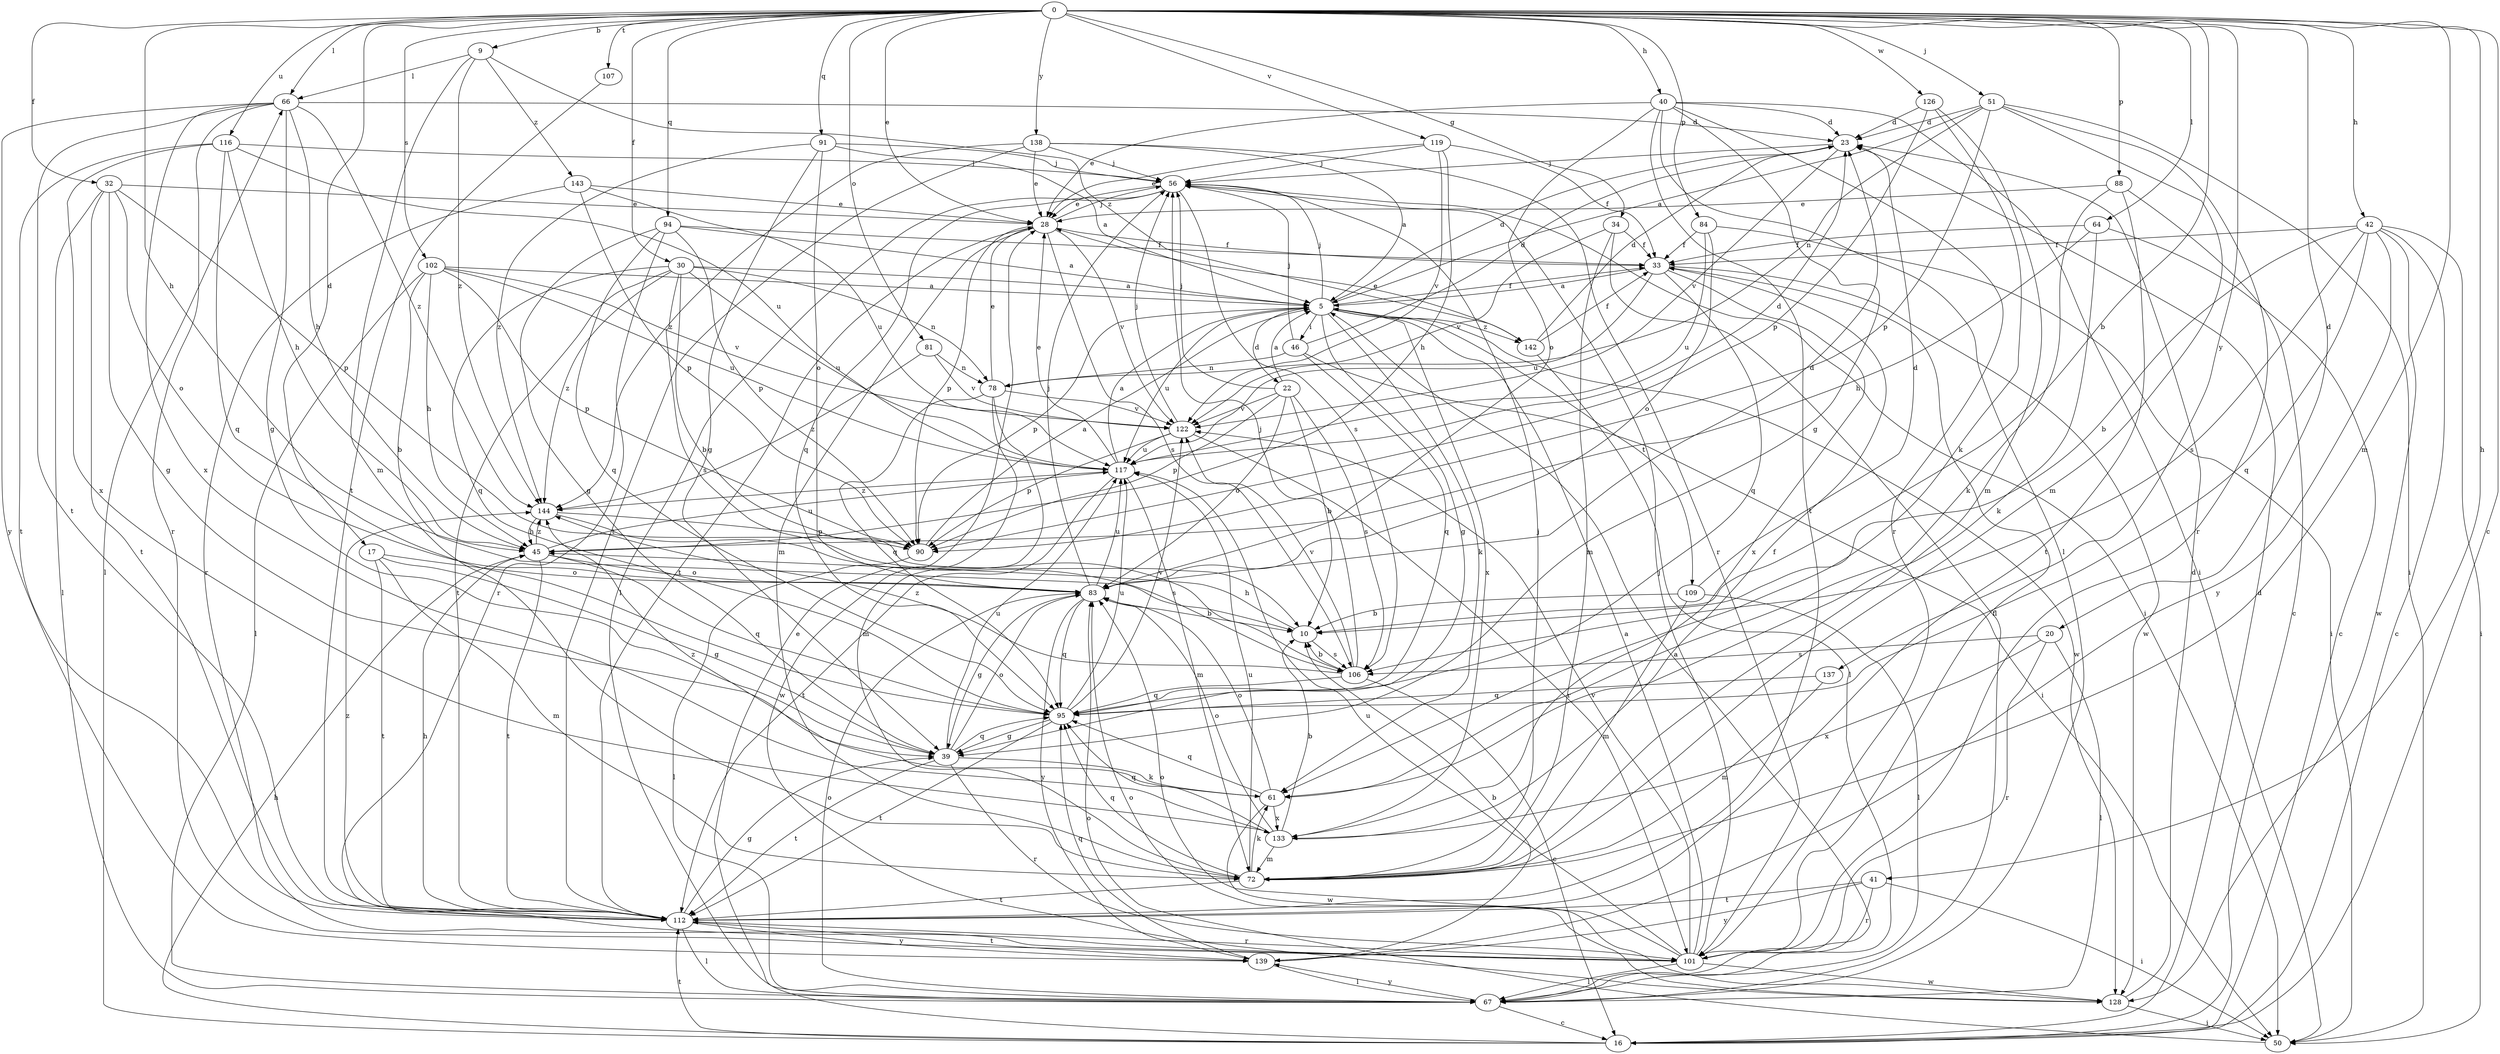 strict digraph  {
0;
5;
9;
10;
16;
17;
20;
22;
23;
28;
30;
32;
33;
34;
39;
40;
41;
42;
45;
46;
50;
51;
56;
61;
64;
66;
67;
72;
78;
81;
83;
84;
88;
90;
91;
94;
95;
101;
102;
106;
107;
109;
112;
116;
117;
119;
122;
126;
128;
133;
137;
138;
139;
142;
143;
144;
0 -> 9  [label=b];
0 -> 10  [label=b];
0 -> 16  [label=c];
0 -> 17  [label=d];
0 -> 20  [label=d];
0 -> 28  [label=e];
0 -> 30  [label=f];
0 -> 32  [label=f];
0 -> 34  [label=g];
0 -> 40  [label=h];
0 -> 41  [label=h];
0 -> 42  [label=h];
0 -> 45  [label=h];
0 -> 51  [label=j];
0 -> 64  [label=l];
0 -> 66  [label=l];
0 -> 72  [label=m];
0 -> 81  [label=o];
0 -> 84  [label=p];
0 -> 88  [label=p];
0 -> 91  [label=q];
0 -> 94  [label=q];
0 -> 102  [label=s];
0 -> 107  [label=t];
0 -> 116  [label=u];
0 -> 119  [label=v];
0 -> 126  [label=w];
0 -> 137  [label=y];
0 -> 138  [label=y];
5 -> 22  [label=d];
5 -> 23  [label=d];
5 -> 33  [label=f];
5 -> 39  [label=g];
5 -> 46  [label=i];
5 -> 56  [label=j];
5 -> 61  [label=k];
5 -> 90  [label=p];
5 -> 109  [label=t];
5 -> 117  [label=u];
5 -> 128  [label=w];
5 -> 133  [label=x];
5 -> 142  [label=z];
9 -> 66  [label=l];
9 -> 72  [label=m];
9 -> 142  [label=z];
9 -> 143  [label=z];
9 -> 144  [label=z];
10 -> 45  [label=h];
10 -> 106  [label=s];
16 -> 23  [label=d];
16 -> 28  [label=e];
16 -> 45  [label=h];
16 -> 66  [label=l];
16 -> 112  [label=t];
17 -> 39  [label=g];
17 -> 72  [label=m];
17 -> 83  [label=o];
17 -> 112  [label=t];
20 -> 67  [label=l];
20 -> 101  [label=r];
20 -> 106  [label=s];
20 -> 133  [label=x];
22 -> 5  [label=a];
22 -> 10  [label=b];
22 -> 56  [label=j];
22 -> 83  [label=o];
22 -> 90  [label=p];
22 -> 106  [label=s];
22 -> 122  [label=v];
23 -> 56  [label=j];
23 -> 122  [label=v];
28 -> 33  [label=f];
28 -> 56  [label=j];
28 -> 72  [label=m];
28 -> 90  [label=p];
28 -> 106  [label=s];
28 -> 112  [label=t];
28 -> 122  [label=v];
30 -> 5  [label=a];
30 -> 10  [label=b];
30 -> 78  [label=n];
30 -> 95  [label=q];
30 -> 106  [label=s];
30 -> 112  [label=t];
30 -> 117  [label=u];
30 -> 144  [label=z];
32 -> 28  [label=e];
32 -> 39  [label=g];
32 -> 67  [label=l];
32 -> 83  [label=o];
32 -> 90  [label=p];
32 -> 112  [label=t];
33 -> 5  [label=a];
33 -> 95  [label=q];
33 -> 117  [label=u];
33 -> 128  [label=w];
33 -> 133  [label=x];
34 -> 33  [label=f];
34 -> 67  [label=l];
34 -> 72  [label=m];
34 -> 122  [label=v];
39 -> 61  [label=k];
39 -> 83  [label=o];
39 -> 95  [label=q];
39 -> 101  [label=r];
39 -> 112  [label=t];
39 -> 117  [label=u];
40 -> 23  [label=d];
40 -> 28  [label=e];
40 -> 39  [label=g];
40 -> 50  [label=i];
40 -> 67  [label=l];
40 -> 83  [label=o];
40 -> 101  [label=r];
40 -> 112  [label=t];
41 -> 50  [label=i];
41 -> 101  [label=r];
41 -> 112  [label=t];
41 -> 139  [label=y];
42 -> 10  [label=b];
42 -> 16  [label=c];
42 -> 33  [label=f];
42 -> 50  [label=i];
42 -> 95  [label=q];
42 -> 106  [label=s];
42 -> 128  [label=w];
42 -> 139  [label=y];
45 -> 83  [label=o];
45 -> 95  [label=q];
45 -> 112  [label=t];
45 -> 117  [label=u];
45 -> 144  [label=z];
46 -> 23  [label=d];
46 -> 50  [label=i];
46 -> 56  [label=j];
46 -> 78  [label=n];
46 -> 95  [label=q];
50 -> 83  [label=o];
51 -> 5  [label=a];
51 -> 23  [label=d];
51 -> 50  [label=i];
51 -> 72  [label=m];
51 -> 78  [label=n];
51 -> 90  [label=p];
51 -> 101  [label=r];
56 -> 28  [label=e];
56 -> 50  [label=i];
56 -> 67  [label=l];
56 -> 95  [label=q];
56 -> 106  [label=s];
61 -> 83  [label=o];
61 -> 95  [label=q];
61 -> 128  [label=w];
61 -> 133  [label=x];
61 -> 144  [label=z];
64 -> 16  [label=c];
64 -> 33  [label=f];
64 -> 45  [label=h];
64 -> 61  [label=k];
66 -> 23  [label=d];
66 -> 39  [label=g];
66 -> 45  [label=h];
66 -> 101  [label=r];
66 -> 112  [label=t];
66 -> 133  [label=x];
66 -> 139  [label=y];
66 -> 144  [label=z];
67 -> 5  [label=a];
67 -> 16  [label=c];
67 -> 83  [label=o];
67 -> 139  [label=y];
72 -> 56  [label=j];
72 -> 61  [label=k];
72 -> 95  [label=q];
72 -> 112  [label=t];
72 -> 117  [label=u];
78 -> 28  [label=e];
78 -> 72  [label=m];
78 -> 95  [label=q];
78 -> 122  [label=v];
78 -> 128  [label=w];
81 -> 78  [label=n];
81 -> 122  [label=v];
81 -> 144  [label=z];
83 -> 10  [label=b];
83 -> 23  [label=d];
83 -> 39  [label=g];
83 -> 56  [label=j];
83 -> 95  [label=q];
83 -> 117  [label=u];
83 -> 139  [label=y];
84 -> 33  [label=f];
84 -> 50  [label=i];
84 -> 83  [label=o];
84 -> 117  [label=u];
88 -> 16  [label=c];
88 -> 28  [label=e];
88 -> 61  [label=k];
88 -> 112  [label=t];
90 -> 5  [label=a];
90 -> 67  [label=l];
91 -> 5  [label=a];
91 -> 39  [label=g];
91 -> 56  [label=j];
91 -> 83  [label=o];
91 -> 144  [label=z];
94 -> 5  [label=a];
94 -> 33  [label=f];
94 -> 39  [label=g];
94 -> 90  [label=p];
94 -> 95  [label=q];
94 -> 101  [label=r];
95 -> 39  [label=g];
95 -> 112  [label=t];
95 -> 117  [label=u];
95 -> 122  [label=v];
101 -> 5  [label=a];
101 -> 33  [label=f];
101 -> 56  [label=j];
101 -> 67  [label=l];
101 -> 83  [label=o];
101 -> 117  [label=u];
101 -> 122  [label=v];
101 -> 128  [label=w];
102 -> 5  [label=a];
102 -> 10  [label=b];
102 -> 45  [label=h];
102 -> 67  [label=l];
102 -> 90  [label=p];
102 -> 117  [label=u];
102 -> 122  [label=v];
106 -> 10  [label=b];
106 -> 16  [label=c];
106 -> 56  [label=j];
106 -> 95  [label=q];
106 -> 122  [label=v];
106 -> 144  [label=z];
107 -> 112  [label=t];
109 -> 10  [label=b];
109 -> 23  [label=d];
109 -> 67  [label=l];
109 -> 72  [label=m];
112 -> 39  [label=g];
112 -> 45  [label=h];
112 -> 67  [label=l];
112 -> 101  [label=r];
112 -> 139  [label=y];
112 -> 144  [label=z];
116 -> 45  [label=h];
116 -> 56  [label=j];
116 -> 95  [label=q];
116 -> 112  [label=t];
116 -> 117  [label=u];
116 -> 133  [label=x];
117 -> 5  [label=a];
117 -> 23  [label=d];
117 -> 28  [label=e];
117 -> 72  [label=m];
117 -> 112  [label=t];
117 -> 144  [label=z];
119 -> 28  [label=e];
119 -> 33  [label=f];
119 -> 45  [label=h];
119 -> 56  [label=j];
119 -> 122  [label=v];
122 -> 56  [label=j];
122 -> 90  [label=p];
122 -> 101  [label=r];
122 -> 117  [label=u];
126 -> 23  [label=d];
126 -> 61  [label=k];
126 -> 72  [label=m];
126 -> 90  [label=p];
128 -> 23  [label=d];
128 -> 50  [label=i];
128 -> 83  [label=o];
133 -> 10  [label=b];
133 -> 33  [label=f];
133 -> 72  [label=m];
133 -> 83  [label=o];
133 -> 95  [label=q];
137 -> 72  [label=m];
137 -> 95  [label=q];
138 -> 5  [label=a];
138 -> 28  [label=e];
138 -> 56  [label=j];
138 -> 101  [label=r];
138 -> 112  [label=t];
138 -> 144  [label=z];
139 -> 10  [label=b];
139 -> 67  [label=l];
139 -> 95  [label=q];
139 -> 112  [label=t];
142 -> 23  [label=d];
142 -> 28  [label=e];
142 -> 33  [label=f];
142 -> 67  [label=l];
143 -> 28  [label=e];
143 -> 90  [label=p];
143 -> 101  [label=r];
143 -> 117  [label=u];
144 -> 45  [label=h];
144 -> 90  [label=p];
144 -> 106  [label=s];
}
